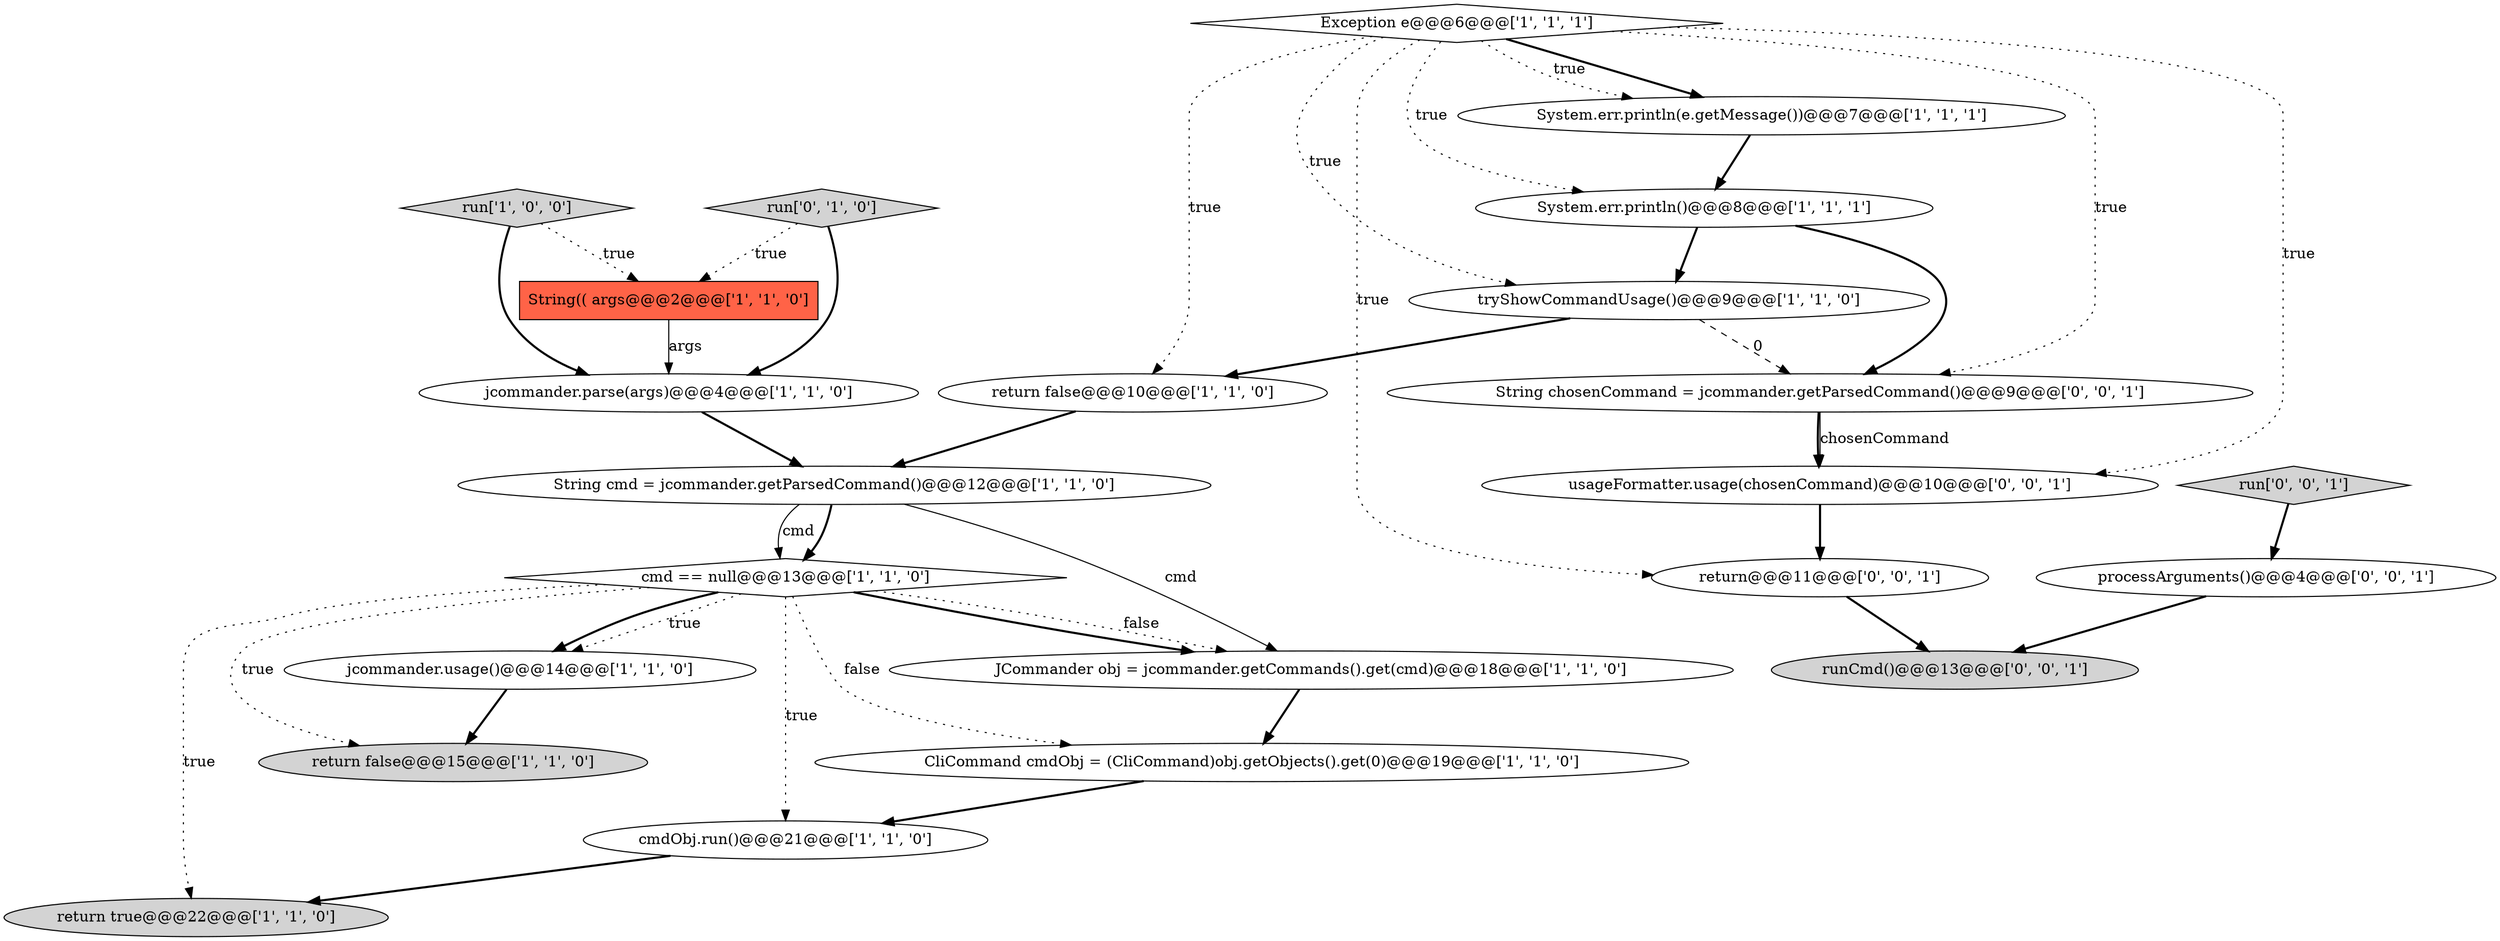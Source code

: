 digraph {
15 [style = filled, label = "tryShowCommandUsage()@@@9@@@['1', '1', '0']", fillcolor = white, shape = ellipse image = "AAA0AAABBB1BBB"];
12 [style = filled, label = "return false@@@10@@@['1', '1', '0']", fillcolor = white, shape = ellipse image = "AAA0AAABBB1BBB"];
21 [style = filled, label = "run['0', '0', '1']", fillcolor = lightgray, shape = diamond image = "AAA0AAABBB3BBB"];
7 [style = filled, label = "System.err.println()@@@8@@@['1', '1', '1']", fillcolor = white, shape = ellipse image = "AAA0AAABBB1BBB"];
4 [style = filled, label = "JCommander obj = jcommander.getCommands().get(cmd)@@@18@@@['1', '1', '0']", fillcolor = white, shape = ellipse image = "AAA0AAABBB1BBB"];
18 [style = filled, label = "processArguments()@@@4@@@['0', '0', '1']", fillcolor = white, shape = ellipse image = "AAA0AAABBB3BBB"];
0 [style = filled, label = "jcommander.parse(args)@@@4@@@['1', '1', '0']", fillcolor = white, shape = ellipse image = "AAA0AAABBB1BBB"];
13 [style = filled, label = "CliCommand cmdObj = (CliCommand)obj.getObjects().get(0)@@@19@@@['1', '1', '0']", fillcolor = white, shape = ellipse image = "AAA0AAABBB1BBB"];
14 [style = filled, label = "cmdObj.run()@@@21@@@['1', '1', '0']", fillcolor = white, shape = ellipse image = "AAA0AAABBB1BBB"];
9 [style = filled, label = "Exception e@@@6@@@['1', '1', '1']", fillcolor = white, shape = diamond image = "AAA0AAABBB1BBB"];
11 [style = filled, label = "return true@@@22@@@['1', '1', '0']", fillcolor = lightgray, shape = ellipse image = "AAA0AAABBB1BBB"];
5 [style = filled, label = "String(( args@@@2@@@['1', '1', '0']", fillcolor = tomato, shape = box image = "AAA0AAABBB1BBB"];
22 [style = filled, label = "usageFormatter.usage(chosenCommand)@@@10@@@['0', '0', '1']", fillcolor = white, shape = ellipse image = "AAA0AAABBB3BBB"];
20 [style = filled, label = "return@@@11@@@['0', '0', '1']", fillcolor = white, shape = ellipse image = "AAA0AAABBB3BBB"];
1 [style = filled, label = "jcommander.usage()@@@14@@@['1', '1', '0']", fillcolor = white, shape = ellipse image = "AAA0AAABBB1BBB"];
3 [style = filled, label = "System.err.println(e.getMessage())@@@7@@@['1', '1', '1']", fillcolor = white, shape = ellipse image = "AAA0AAABBB1BBB"];
19 [style = filled, label = "String chosenCommand = jcommander.getParsedCommand()@@@9@@@['0', '0', '1']", fillcolor = white, shape = ellipse image = "AAA0AAABBB3BBB"];
16 [style = filled, label = "run['0', '1', '0']", fillcolor = lightgray, shape = diamond image = "AAA0AAABBB2BBB"];
8 [style = filled, label = "return false@@@15@@@['1', '1', '0']", fillcolor = lightgray, shape = ellipse image = "AAA0AAABBB1BBB"];
10 [style = filled, label = "cmd == null@@@13@@@['1', '1', '0']", fillcolor = white, shape = diamond image = "AAA0AAABBB1BBB"];
2 [style = filled, label = "run['1', '0', '0']", fillcolor = lightgray, shape = diamond image = "AAA0AAABBB1BBB"];
17 [style = filled, label = "runCmd()@@@13@@@['0', '0', '1']", fillcolor = lightgray, shape = ellipse image = "AAA0AAABBB3BBB"];
6 [style = filled, label = "String cmd = jcommander.getParsedCommand()@@@12@@@['1', '1', '0']", fillcolor = white, shape = ellipse image = "AAA0AAABBB1BBB"];
10->8 [style = dotted, label="true"];
16->0 [style = bold, label=""];
9->12 [style = dotted, label="true"];
20->17 [style = bold, label=""];
1->8 [style = bold, label=""];
0->6 [style = bold, label=""];
4->13 [style = bold, label=""];
18->17 [style = bold, label=""];
15->19 [style = dashed, label="0"];
5->0 [style = solid, label="args"];
6->4 [style = solid, label="cmd"];
12->6 [style = bold, label=""];
21->18 [style = bold, label=""];
10->14 [style = dotted, label="true"];
2->0 [style = bold, label=""];
9->19 [style = dotted, label="true"];
22->20 [style = bold, label=""];
3->7 [style = bold, label=""];
10->11 [style = dotted, label="true"];
6->10 [style = bold, label=""];
9->20 [style = dotted, label="true"];
16->5 [style = dotted, label="true"];
10->13 [style = dotted, label="false"];
10->4 [style = bold, label=""];
10->4 [style = dotted, label="false"];
9->3 [style = bold, label=""];
7->15 [style = bold, label=""];
6->10 [style = solid, label="cmd"];
9->15 [style = dotted, label="true"];
15->12 [style = bold, label=""];
10->1 [style = dotted, label="true"];
9->7 [style = dotted, label="true"];
2->5 [style = dotted, label="true"];
10->1 [style = bold, label=""];
9->22 [style = dotted, label="true"];
14->11 [style = bold, label=""];
13->14 [style = bold, label=""];
7->19 [style = bold, label=""];
19->22 [style = bold, label=""];
9->3 [style = dotted, label="true"];
19->22 [style = solid, label="chosenCommand"];
}

